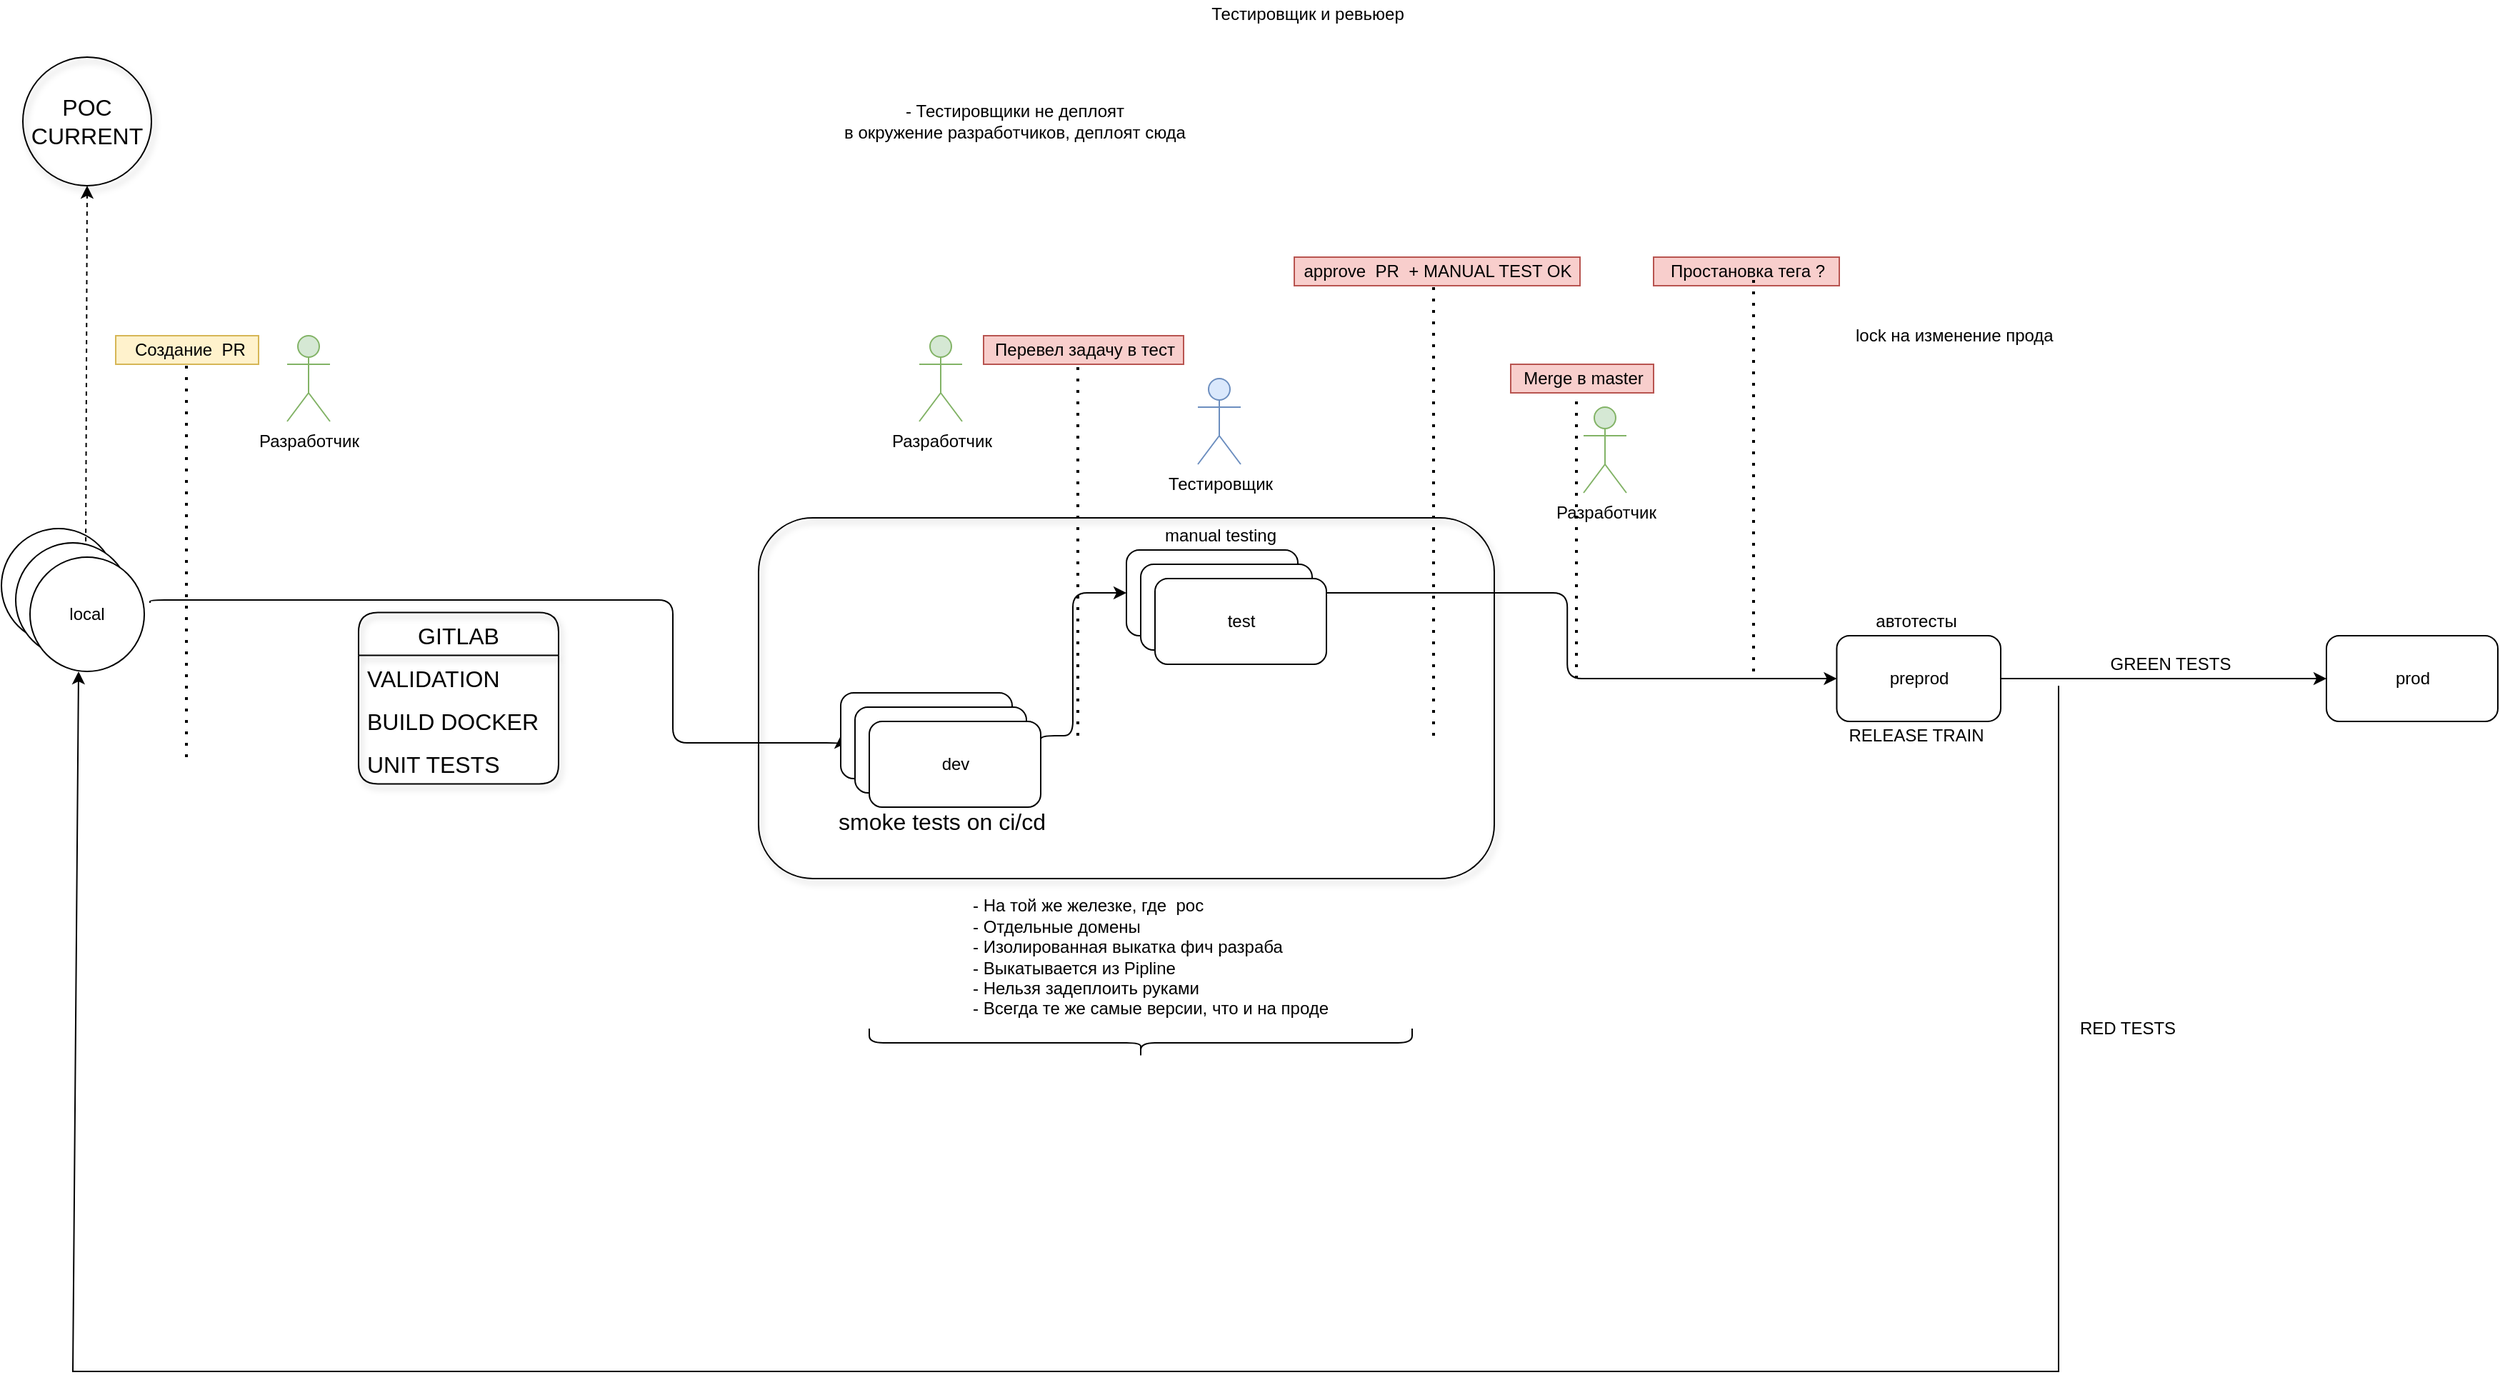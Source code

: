 <mxfile version="16.6.6" type="github">
  <diagram id="PFAnDH3gtrbqB2gCXGx1" name="Page-1">
    <mxGraphModel dx="2108" dy="932" grid="1" gridSize="10" guides="1" tooltips="1" connect="1" arrows="1" fold="1" page="1" pageScale="1" pageWidth="827" pageHeight="1169" math="0" shadow="0">
      <root>
        <mxCell id="0" />
        <mxCell id="1" parent="0" />
        <mxCell id="9HsZCRTBpWa72TdeDrr3-60" value="" style="whiteSpace=wrap;html=1;labelBackgroundColor=none;rounded=1;shadow=1;gradientColor=#ffffff;fillColor=none;" vertex="1" parent="1">
          <mxGeometry x="540" y="402.5" width="515" height="252.5" as="geometry" />
        </mxCell>
        <mxCell id="9HsZCRTBpWa72TdeDrr3-3" style="edgeStyle=orthogonalEdgeStyle;rounded=1;orthogonalLoop=1;jettySize=auto;html=1;exitX=1.05;exitY=0.4;exitDx=0;exitDy=0;entryX=0;entryY=0.5;entryDx=0;entryDy=0;fillColor=default;exitPerimeter=0;" edge="1" parent="1" target="9HsZCRTBpWa72TdeDrr3-6" source="9HsZCRTBpWa72TdeDrr3-18">
          <mxGeometry relative="1" as="geometry">
            <mxPoint x="310" y="450" as="sourcePoint" />
            <Array as="points">
              <mxPoint x="114" y="460" />
              <mxPoint x="480" y="460" />
              <mxPoint x="480" y="560" />
              <mxPoint x="598" y="560" />
            </Array>
          </mxGeometry>
        </mxCell>
        <mxCell id="9HsZCRTBpWa72TdeDrr3-4" style="edgeStyle=orthogonalEdgeStyle;rounded=1;orthogonalLoop=1;jettySize=auto;html=1;exitX=1;exitY=0.5;exitDx=0;exitDy=0;entryX=0;entryY=0.5;entryDx=0;entryDy=0;fillColor=default;" edge="1" parent="1" source="9HsZCRTBpWa72TdeDrr3-31" target="9HsZCRTBpWa72TdeDrr3-9">
          <mxGeometry relative="1" as="geometry">
            <mxPoint x="1139.5" y="415" as="sourcePoint" />
          </mxGeometry>
        </mxCell>
        <mxCell id="9HsZCRTBpWa72TdeDrr3-5" style="edgeStyle=orthogonalEdgeStyle;rounded=1;orthogonalLoop=1;jettySize=auto;html=1;exitX=1;exitY=0.25;exitDx=0;exitDy=0;fillColor=default;entryX=0;entryY=0.5;entryDx=0;entryDy=0;" edge="1" parent="1" source="9HsZCRTBpWa72TdeDrr3-44" target="9HsZCRTBpWa72TdeDrr3-31">
          <mxGeometry relative="1" as="geometry">
            <mxPoint x="955.5" y="445" as="targetPoint" />
            <Array as="points">
              <mxPoint x="738" y="555" />
              <mxPoint x="760" y="555" />
              <mxPoint x="760" y="455" />
            </Array>
          </mxGeometry>
        </mxCell>
        <mxCell id="9HsZCRTBpWa72TdeDrr3-6" value="dev" style="rounded=1;whiteSpace=wrap;html=1;" vertex="1" parent="1">
          <mxGeometry x="597.5" y="525" width="120" height="60" as="geometry" />
        </mxCell>
        <mxCell id="9HsZCRTBpWa72TdeDrr3-7" style="edgeStyle=orthogonalEdgeStyle;rounded=1;orthogonalLoop=1;jettySize=auto;html=1;exitX=1;exitY=0.5;exitDx=0;exitDy=0;fillColor=default;" edge="1" parent="1" source="9HsZCRTBpWa72TdeDrr3-9" target="9HsZCRTBpWa72TdeDrr3-10">
          <mxGeometry relative="1" as="geometry" />
        </mxCell>
        <mxCell id="9HsZCRTBpWa72TdeDrr3-10" value="prod" style="rounded=1;whiteSpace=wrap;html=1;" vertex="1" parent="1">
          <mxGeometry x="1637.5" y="485" width="120" height="60" as="geometry" />
        </mxCell>
        <mxCell id="9HsZCRTBpWa72TdeDrr3-12" value="- На той же железке, где&amp;nbsp; poc&lt;br&gt;- Отдельные домены&lt;br&gt;- Изолированная выкатка фич разраба&lt;br&gt;- Выкатывается из Pipline&lt;br&gt;- Нельзя задеплоить руками&lt;br&gt;- Всегда те же самые версии, что и на проде" style="text;html=1;align=left;verticalAlign=middle;resizable=0;points=[];autosize=1;strokeColor=none;fillColor=none;" vertex="1" parent="1">
          <mxGeometry x="687.5" y="665" width="270" height="90" as="geometry" />
        </mxCell>
        <mxCell id="9HsZCRTBpWa72TdeDrr3-13" value="- Тестировщики не деплоят &lt;br&gt;в окружение разработчиков, деплоят сюда" style="text;html=1;align=center;verticalAlign=middle;resizable=0;points=[];autosize=1;strokeColor=none;fillColor=none;" vertex="1" parent="1">
          <mxGeometry x="589" y="110" width="260" height="30" as="geometry" />
        </mxCell>
        <mxCell id="9HsZCRTBpWa72TdeDrr3-14" value="Разработчик" style="shape=umlActor;verticalLabelPosition=bottom;verticalAlign=top;html=1;outlineConnect=0;fillColor=#d5e8d4;strokeColor=#82b366;" vertex="1" parent="1">
          <mxGeometry x="210" y="275" width="30" height="60" as="geometry" />
        </mxCell>
        <mxCell id="9HsZCRTBpWa72TdeDrr3-16" value="local" style="ellipse;whiteSpace=wrap;html=1;aspect=fixed;" vertex="1" parent="1">
          <mxGeometry x="10" y="410" width="80" height="80" as="geometry" />
        </mxCell>
        <mxCell id="9HsZCRTBpWa72TdeDrr3-17" value="local" style="ellipse;whiteSpace=wrap;html=1;aspect=fixed;" vertex="1" parent="1">
          <mxGeometry x="20" y="420" width="80" height="80" as="geometry" />
        </mxCell>
        <mxCell id="9HsZCRTBpWa72TdeDrr3-75" style="edgeStyle=none;rounded=0;orthogonalLoop=1;jettySize=auto;html=1;exitX=0.613;exitY=-0.012;exitDx=0;exitDy=0;fontSize=16;dashed=1;entryX=0.5;entryY=1;entryDx=0;entryDy=0;exitPerimeter=0;" edge="1" parent="1" source="9HsZCRTBpWa72TdeDrr3-17" target="9HsZCRTBpWa72TdeDrr3-76">
          <mxGeometry relative="1" as="geometry">
            <mxPoint x="350" y="200" as="targetPoint" />
          </mxGeometry>
        </mxCell>
        <mxCell id="9HsZCRTBpWa72TdeDrr3-18" value="local" style="ellipse;whiteSpace=wrap;html=1;aspect=fixed;" vertex="1" parent="1">
          <mxGeometry x="30" y="430" width="80" height="80" as="geometry" />
        </mxCell>
        <mxCell id="9HsZCRTBpWa72TdeDrr3-19" value="" style="endArrow=none;dashed=1;html=1;dashPattern=1 3;strokeWidth=2;rounded=0;" edge="1" parent="1">
          <mxGeometry width="50" height="50" relative="1" as="geometry">
            <mxPoint x="139.5" y="570" as="sourcePoint" />
            <mxPoint x="139.5" y="290" as="targetPoint" />
          </mxGeometry>
        </mxCell>
        <mxCell id="9HsZCRTBpWa72TdeDrr3-20" value="&amp;nbsp;Создание&amp;nbsp; PR" style="text;html=1;align=center;verticalAlign=middle;resizable=0;points=[];autosize=1;strokeColor=#d6b656;fillColor=#fff2cc;" vertex="1" parent="1">
          <mxGeometry x="90" y="275" width="100" height="20" as="geometry" />
        </mxCell>
        <mxCell id="9HsZCRTBpWa72TdeDrr3-21" value="" style="group" vertex="1" connectable="0" parent="1">
          <mxGeometry x="1066.5" y="295" width="100" height="220" as="geometry" />
        </mxCell>
        <mxCell id="9HsZCRTBpWa72TdeDrr3-22" value="" style="endArrow=none;dashed=1;html=1;dashPattern=1 3;strokeWidth=2;rounded=0;" edge="1" parent="9HsZCRTBpWa72TdeDrr3-21">
          <mxGeometry width="50" height="50" relative="1" as="geometry">
            <mxPoint x="46" y="220" as="sourcePoint" />
            <mxPoint x="46" as="targetPoint" />
          </mxGeometry>
        </mxCell>
        <mxCell id="9HsZCRTBpWa72TdeDrr3-23" value="Merge в master" style="text;html=1;align=center;verticalAlign=middle;resizable=0;points=[];autosize=1;strokeColor=#b85450;fillColor=#f8cecc;" vertex="1" parent="9HsZCRTBpWa72TdeDrr3-21">
          <mxGeometry width="100" height="20" as="geometry" />
        </mxCell>
        <mxCell id="9HsZCRTBpWa72TdeDrr3-52" value="Разработчик" style="shape=umlActor;verticalLabelPosition=bottom;verticalAlign=top;html=1;outlineConnect=0;fillColor=#d5e8d4;strokeColor=#82b366;" vertex="1" parent="9HsZCRTBpWa72TdeDrr3-21">
          <mxGeometry x="51" y="30" width="30" height="60" as="geometry" />
        </mxCell>
        <mxCell id="9HsZCRTBpWa72TdeDrr3-24" value="" style="group" vertex="1" connectable="0" parent="1">
          <mxGeometry x="966.5" y="225" width="100" height="330" as="geometry" />
        </mxCell>
        <mxCell id="9HsZCRTBpWa72TdeDrr3-25" value="" style="endArrow=none;dashed=1;html=1;dashPattern=1 3;strokeWidth=2;rounded=0;" edge="1" parent="9HsZCRTBpWa72TdeDrr3-24">
          <mxGeometry width="50" height="50" relative="1" as="geometry">
            <mxPoint x="46" y="330" as="sourcePoint" />
            <mxPoint x="46" as="targetPoint" />
          </mxGeometry>
        </mxCell>
        <mxCell id="9HsZCRTBpWa72TdeDrr3-27" value="" style="group" vertex="1" connectable="0" parent="1">
          <mxGeometry x="717.5" y="275" width="160" height="280" as="geometry" />
        </mxCell>
        <mxCell id="9HsZCRTBpWa72TdeDrr3-28" value="" style="endArrow=none;dashed=1;html=1;dashPattern=1 3;strokeWidth=2;rounded=0;" edge="1" parent="9HsZCRTBpWa72TdeDrr3-27">
          <mxGeometry width="50" height="50" relative="1" as="geometry">
            <mxPoint x="46" y="280" as="sourcePoint" />
            <mxPoint x="46" as="targetPoint" />
          </mxGeometry>
        </mxCell>
        <mxCell id="9HsZCRTBpWa72TdeDrr3-29" value="Перевел задачу в тест" style="text;html=1;align=center;verticalAlign=middle;resizable=0;points=[];autosize=1;strokeColor=#b85450;fillColor=#f8cecc;" vertex="1" parent="9HsZCRTBpWa72TdeDrr3-27">
          <mxGeometry x="-20" width="140" height="20" as="geometry" />
        </mxCell>
        <mxCell id="9HsZCRTBpWa72TdeDrr3-30" value="Тестировщик" style="shape=umlActor;verticalLabelPosition=bottom;verticalAlign=top;html=1;outlineConnect=0;fillColor=#dae8fc;strokeColor=#6c8ebf;direction=east;" vertex="1" parent="9HsZCRTBpWa72TdeDrr3-27">
          <mxGeometry x="130" y="30" width="30" height="60" as="geometry" />
        </mxCell>
        <mxCell id="9HsZCRTBpWa72TdeDrr3-31" value="test" style="rounded=1;whiteSpace=wrap;html=1;" vertex="1" parent="1">
          <mxGeometry x="797.5" y="425" width="120" height="60" as="geometry" />
        </mxCell>
        <mxCell id="9HsZCRTBpWa72TdeDrr3-38" value="Тестировщик и ревьюер" style="text;html=1;align=center;verticalAlign=middle;resizable=0;points=[];autosize=1;strokeColor=none;fillColor=none;" vertex="1" parent="1">
          <mxGeometry x="849" y="40" width="150" height="20" as="geometry" />
        </mxCell>
        <mxCell id="9HsZCRTBpWa72TdeDrr3-39" value="&amp;nbsp;lock на изменение прода" style="text;html=1;align=center;verticalAlign=middle;resizable=0;points=[];autosize=1;strokeColor=none;fillColor=none;" vertex="1" parent="1">
          <mxGeometry x="1294.5" y="265" width="160" height="20" as="geometry" />
        </mxCell>
        <mxCell id="9HsZCRTBpWa72TdeDrr3-40" value="" style="group" vertex="1" connectable="0" parent="1">
          <mxGeometry x="1387.5" y="295" width="110" height="280" as="geometry" />
        </mxCell>
        <mxCell id="9HsZCRTBpWa72TdeDrr3-9" value="preprod" style="rounded=1;whiteSpace=wrap;html=1;" vertex="1" parent="9HsZCRTBpWa72TdeDrr3-40">
          <mxGeometry x="-92.783" y="190" width="114.783" height="60" as="geometry" />
        </mxCell>
        <mxCell id="9HsZCRTBpWa72TdeDrr3-32" value="автотесты" style="text;html=1;align=center;verticalAlign=middle;resizable=0;points=[];autosize=1;strokeColor=none;fillColor=none;" vertex="1" parent="9HsZCRTBpWa72TdeDrr3-40">
          <mxGeometry x="-72.696" y="170" width="70" height="20" as="geometry" />
        </mxCell>
        <mxCell id="9HsZCRTBpWa72TdeDrr3-43" value="dev" style="rounded=1;whiteSpace=wrap;html=1;" vertex="1" parent="1">
          <mxGeometry x="607.5" y="535" width="120" height="60" as="geometry" />
        </mxCell>
        <mxCell id="9HsZCRTBpWa72TdeDrr3-44" value="dev" style="rounded=1;whiteSpace=wrap;html=1;" vertex="1" parent="1">
          <mxGeometry x="617.5" y="545" width="120" height="60" as="geometry" />
        </mxCell>
        <mxCell id="9HsZCRTBpWa72TdeDrr3-45" value="test" style="rounded=1;whiteSpace=wrap;html=1;" vertex="1" parent="1">
          <mxGeometry x="807.5" y="435" width="120" height="60" as="geometry" />
        </mxCell>
        <mxCell id="9HsZCRTBpWa72TdeDrr3-46" value="test" style="rounded=1;whiteSpace=wrap;html=1;" vertex="1" parent="1">
          <mxGeometry x="817.5" y="445" width="120" height="60" as="geometry" />
        </mxCell>
        <mxCell id="9HsZCRTBpWa72TdeDrr3-47" value="" style="shape=curlyBracket;whiteSpace=wrap;html=1;rounded=1;flipH=1;rotation=90;" vertex="1" parent="1">
          <mxGeometry x="797.5" y="580" width="20" height="380" as="geometry" />
        </mxCell>
        <mxCell id="9HsZCRTBpWa72TdeDrr3-42" value="Простановка тега ?" style="text;html=1;align=center;verticalAlign=middle;resizable=0;points=[];autosize=1;strokeColor=#b85450;fillColor=#f8cecc;" vertex="1" parent="1">
          <mxGeometry x="1166.5" y="220" width="130" height="20" as="geometry" />
        </mxCell>
        <mxCell id="9HsZCRTBpWa72TdeDrr3-41" value="" style="endArrow=none;dashed=1;html=1;dashPattern=1 3;strokeWidth=2;rounded=0;" edge="1" parent="1">
          <mxGeometry width="50" height="50" relative="1" as="geometry">
            <mxPoint x="1236.5" y="510" as="sourcePoint" />
            <mxPoint x="1236.5" y="230" as="targetPoint" />
          </mxGeometry>
        </mxCell>
        <mxCell id="9HsZCRTBpWa72TdeDrr3-49" value="manual testing" style="text;html=1;resizable=0;autosize=1;align=center;verticalAlign=middle;points=[];fillColor=none;strokeColor=none;rounded=0;" vertex="1" parent="1">
          <mxGeometry x="817.5" y="405" width="90" height="20" as="geometry" />
        </mxCell>
        <mxCell id="9HsZCRTBpWa72TdeDrr3-48" value="smoke tests on ci/cd" style="text;html=1;resizable=0;autosize=1;align=center;verticalAlign=middle;points=[];fillColor=none;strokeColor=none;rounded=0;fontSize=16;" vertex="1" parent="1">
          <mxGeometry x="587.5" y="605" width="160" height="20" as="geometry" />
        </mxCell>
        <mxCell id="9HsZCRTBpWa72TdeDrr3-26" value="approve&amp;nbsp; PR&amp;nbsp; + MANUAL TEST OK" style="text;html=1;align=center;verticalAlign=middle;resizable=0;points=[];autosize=1;strokeColor=#b85450;fillColor=#f8cecc;" vertex="1" parent="1">
          <mxGeometry x="915" y="220" width="200" height="20" as="geometry" />
        </mxCell>
        <mxCell id="9HsZCRTBpWa72TdeDrr3-55" value="RELEASE TRAIN" style="text;html=1;resizable=0;autosize=1;align=center;verticalAlign=middle;points=[];fillColor=none;strokeColor=none;rounded=0;" vertex="1" parent="1">
          <mxGeometry x="1294.5" y="545" width="110" height="20" as="geometry" />
        </mxCell>
        <mxCell id="9HsZCRTBpWa72TdeDrr3-56" value="GREEN TESTS" style="text;html=1;resizable=0;autosize=1;align=center;verticalAlign=middle;points=[];fillColor=none;strokeColor=none;rounded=0;" vertex="1" parent="1">
          <mxGeometry x="1477.5" y="495" width="100" height="20" as="geometry" />
        </mxCell>
        <mxCell id="9HsZCRTBpWa72TdeDrr3-58" value="" style="edgeStyle=none;rounded=0;orthogonalLoop=1;jettySize=auto;html=1;entryX=0.425;entryY=1;entryDx=0;entryDy=0;entryPerimeter=0;" edge="1" parent="1" target="9HsZCRTBpWa72TdeDrr3-18">
          <mxGeometry relative="1" as="geometry">
            <mxPoint x="1450" y="520" as="sourcePoint" />
            <mxPoint x="50" y="750" as="targetPoint" />
            <Array as="points">
              <mxPoint x="1450" y="1000" />
              <mxPoint x="60" y="1000" />
            </Array>
          </mxGeometry>
        </mxCell>
        <mxCell id="9HsZCRTBpWa72TdeDrr3-59" value="RED TESTS" style="text;html=1;resizable=0;autosize=1;align=center;verticalAlign=middle;points=[];fillColor=none;strokeColor=none;rounded=0;" vertex="1" parent="1">
          <mxGeometry x="1457.5" y="750" width="80" height="20" as="geometry" />
        </mxCell>
        <mxCell id="9HsZCRTBpWa72TdeDrr3-67" value="GITLAB" style="swimlane;fontStyle=0;childLayout=stackLayout;horizontal=1;startSize=30;horizontalStack=0;resizeParent=1;resizeParentMax=0;resizeLast=0;collapsible=1;marginBottom=0;rounded=1;shadow=1;labelBackgroundColor=none;fontSize=16;fillColor=none;gradientColor=#ffffff;" vertex="1" parent="1">
          <mxGeometry x="260" y="468.75" width="140" height="120" as="geometry" />
        </mxCell>
        <mxCell id="9HsZCRTBpWa72TdeDrr3-68" value="VALIDATION" style="text;strokeColor=none;fillColor=none;align=left;verticalAlign=middle;spacingLeft=4;spacingRight=4;overflow=hidden;points=[[0,0.5],[1,0.5]];portConstraint=eastwest;rotatable=0;rounded=1;shadow=1;labelBackgroundColor=none;fontSize=16;" vertex="1" parent="9HsZCRTBpWa72TdeDrr3-67">
          <mxGeometry y="30" width="140" height="30" as="geometry" />
        </mxCell>
        <mxCell id="9HsZCRTBpWa72TdeDrr3-69" value="BUILD DOCKER" style="text;strokeColor=none;fillColor=none;align=left;verticalAlign=middle;spacingLeft=4;spacingRight=4;overflow=hidden;points=[[0,0.5],[1,0.5]];portConstraint=eastwest;rotatable=0;rounded=1;shadow=1;labelBackgroundColor=none;fontSize=16;" vertex="1" parent="9HsZCRTBpWa72TdeDrr3-67">
          <mxGeometry y="60" width="140" height="30" as="geometry" />
        </mxCell>
        <mxCell id="9HsZCRTBpWa72TdeDrr3-70" value="UNIT TESTS" style="text;strokeColor=none;fillColor=none;align=left;verticalAlign=middle;spacingLeft=4;spacingRight=4;overflow=hidden;points=[[0,0.5],[1,0.5]];portConstraint=eastwest;rotatable=0;rounded=1;shadow=1;labelBackgroundColor=none;fontSize=16;" vertex="1" parent="9HsZCRTBpWa72TdeDrr3-67">
          <mxGeometry y="90" width="140" height="30" as="geometry" />
        </mxCell>
        <mxCell id="9HsZCRTBpWa72TdeDrr3-76" value="POC&lt;br&gt;CURRENT" style="ellipse;whiteSpace=wrap;html=1;aspect=fixed;rounded=1;shadow=1;labelBackgroundColor=none;fontSize=16;fillColor=none;gradientColor=#ffffff;" vertex="1" parent="1">
          <mxGeometry x="25" y="80" width="90" height="90" as="geometry" />
        </mxCell>
        <mxCell id="9HsZCRTBpWa72TdeDrr3-78" value="Разработчик" style="shape=umlActor;verticalLabelPosition=bottom;verticalAlign=top;html=1;outlineConnect=0;fillColor=#d5e8d4;strokeColor=#82b366;" vertex="1" parent="1">
          <mxGeometry x="652.5" y="275" width="30" height="60" as="geometry" />
        </mxCell>
      </root>
    </mxGraphModel>
  </diagram>
</mxfile>
